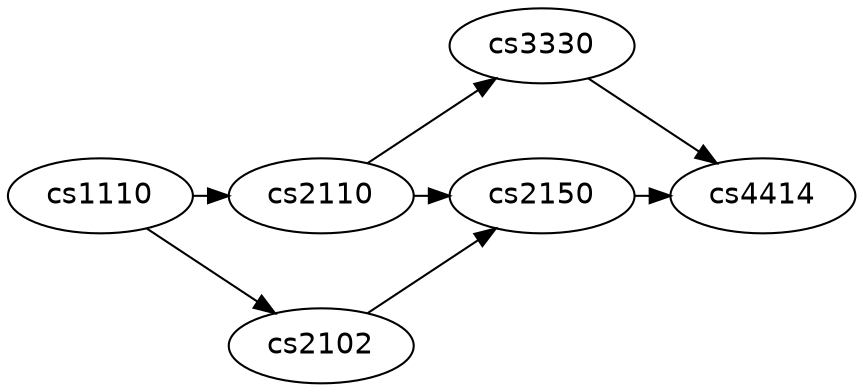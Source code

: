 digraph G {
	graph [fontname = "Helvetica"];
	node [fontname = "Helvetica"];
	edge [fontname = "Helvetica"];

	cs3330;
	cs1110 -> cs2102;
	cs2102 -> cs2150;
	cs2110 -> cs3330;
	cs3330 -> cs4414;

	{rank=same cs1110 -> cs2110 -> cs2150 -> cs4414};
}
